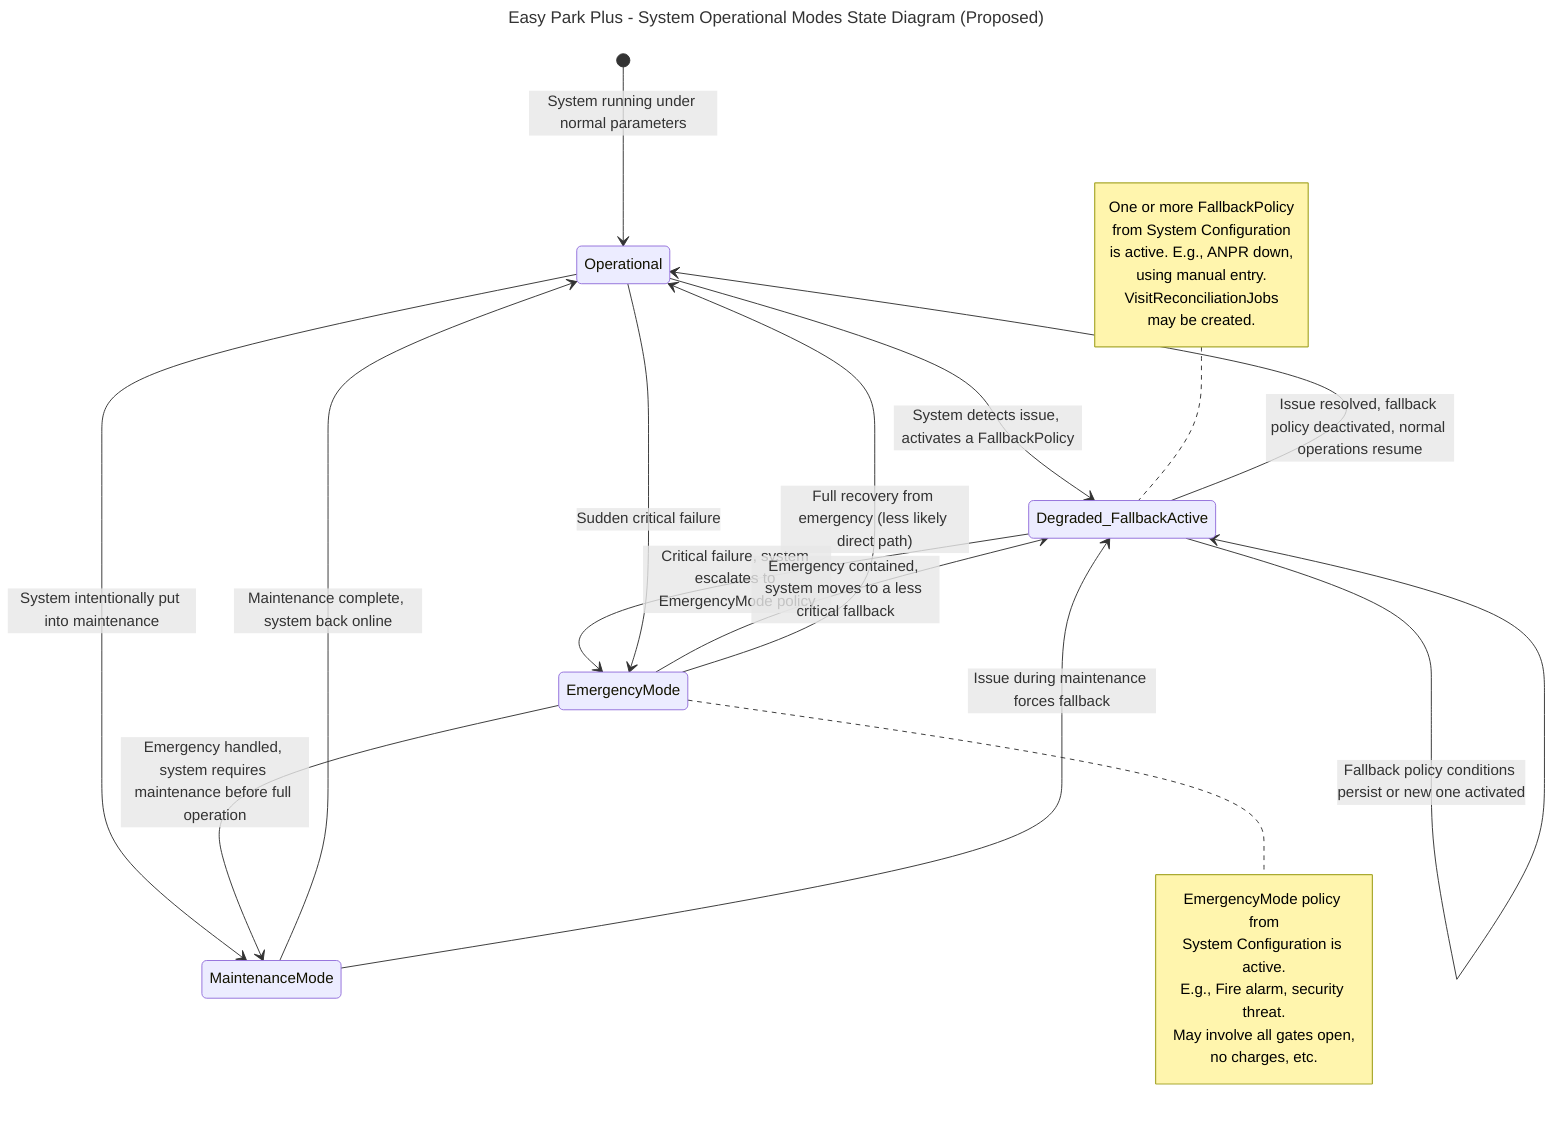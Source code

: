 ---
title: Easy Park Plus - System Operational Modes State Diagram (Proposed)
---

stateDiagram-v2
    [*] --> Operational : System running under normal parameters

    Operational --> Degraded_FallbackActive : System detects issue, activates a FallbackPolicy
    Degraded_FallbackActive --> Operational : Issue resolved, fallback policy deactivated, normal operations resume
    Degraded_FallbackActive --> Degraded_FallbackActive : Fallback policy conditions persist or new one activated
    
    Operational --> MaintenanceMode : System intentionally put into maintenance
    MaintenanceMode --> Operational : Maintenance complete, system back online
    MaintenanceMode --> Degraded_FallbackActive : Issue during maintenance forces fallback

    Degraded_FallbackActive --> EmergencyMode : Critical failure, system escalates to EmergencyMode policy
    Operational --> EmergencyMode : Sudden critical failure

    EmergencyMode --> Degraded_FallbackActive : Emergency contained, system moves to a less critical fallback
    EmergencyMode --> MaintenanceMode : Emergency handled, system requires maintenance before full operation
    EmergencyMode --> Operational : Full recovery from emergency (less likely direct path)

    note left of Degraded_FallbackActive
        One or more FallbackPolicy
        from System Configuration
        is active. E.g., ANPR down,
        using manual entry.
        VisitReconciliationJobs
        may be created.
    end note
    
    note right of EmergencyMode
        EmergencyMode policy from
        System Configuration is active.
        E.g., Fire alarm, security threat.
        May involve all gates open,
        no charges, etc.
    end note